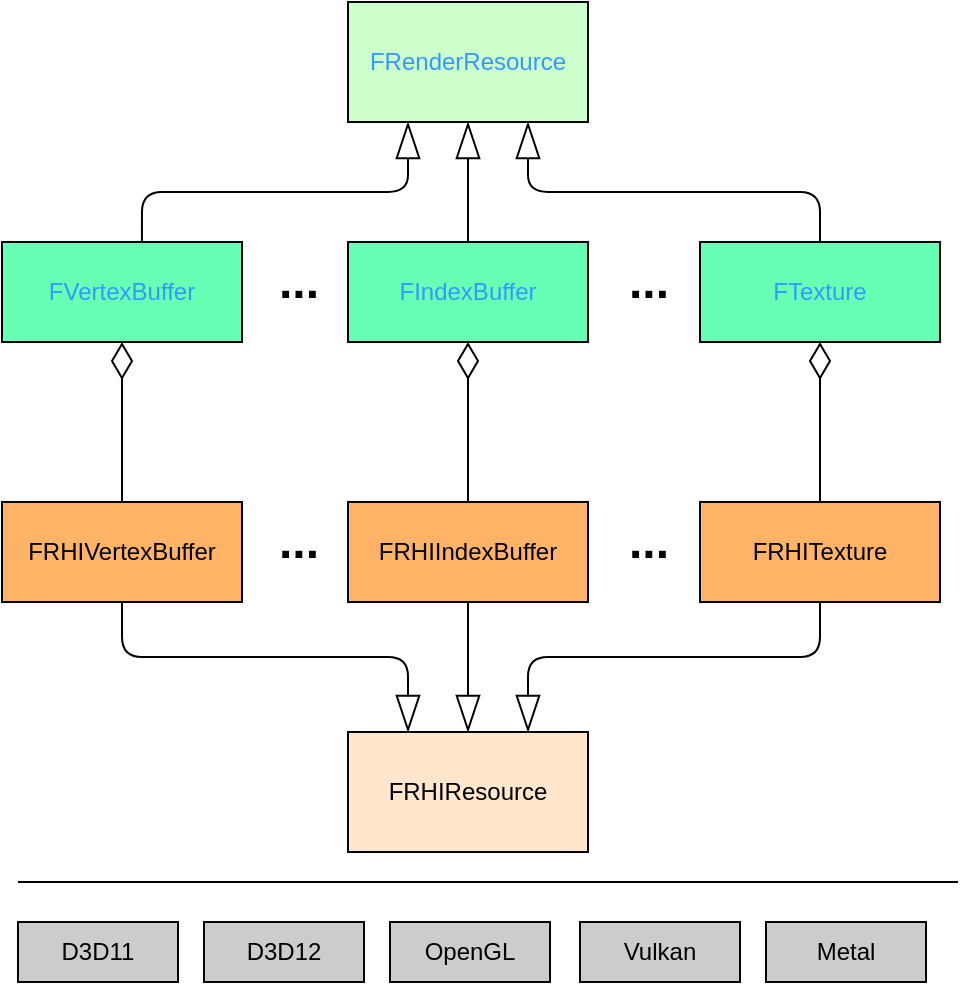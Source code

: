 <mxfile version="15.5.9" type="github">
  <diagram id="nA1KlQu5R7dvw4KN0G8D" name="Page-1">
    <mxGraphModel dx="1422" dy="762" grid="1" gridSize="10" guides="1" tooltips="1" connect="1" arrows="1" fold="1" page="1" pageScale="1" pageWidth="2000" pageHeight="10000" math="0" shadow="0">
      <root>
        <mxCell id="0" />
        <mxCell id="1" parent="0" />
        <mxCell id="SPcnOODWbMuNbma2HMpf-1" value="" style="edgeStyle=orthogonalEdgeStyle;curved=0;sketch=0;orthogonalLoop=1;jettySize=auto;html=1;startArrow=blockThin;startFill=0;endArrow=none;endFill=0;startSize=16;endSize=6;targetPerimeterSpacing=0;" edge="1" parent="1" source="SPcnOODWbMuNbma2HMpf-4" target="SPcnOODWbMuNbma2HMpf-10">
          <mxGeometry relative="1" as="geometry" />
        </mxCell>
        <mxCell id="SPcnOODWbMuNbma2HMpf-2" style="edgeStyle=orthogonalEdgeStyle;curved=0;sketch=0;orthogonalLoop=1;jettySize=auto;html=1;exitX=0.25;exitY=1;exitDx=0;exitDy=0;entryX=0.583;entryY=0.02;entryDx=0;entryDy=0;entryPerimeter=0;startArrow=blockThin;startFill=0;endArrow=none;endFill=0;startSize=16;endSize=6;targetPerimeterSpacing=0;" edge="1" parent="1" source="SPcnOODWbMuNbma2HMpf-4" target="SPcnOODWbMuNbma2HMpf-12">
          <mxGeometry relative="1" as="geometry" />
        </mxCell>
        <mxCell id="SPcnOODWbMuNbma2HMpf-3" style="edgeStyle=orthogonalEdgeStyle;curved=0;sketch=0;orthogonalLoop=1;jettySize=auto;html=1;exitX=0.75;exitY=1;exitDx=0;exitDy=0;startArrow=blockThin;startFill=0;endArrow=none;endFill=0;startSize=16;endSize=6;targetPerimeterSpacing=0;" edge="1" parent="1" source="SPcnOODWbMuNbma2HMpf-4" target="SPcnOODWbMuNbma2HMpf-14">
          <mxGeometry relative="1" as="geometry" />
        </mxCell>
        <mxCell id="SPcnOODWbMuNbma2HMpf-4" value="&lt;font color=&quot;#3399ff&quot;&gt;FRenderResource&lt;/font&gt;" style="whiteSpace=wrap;html=1;fillColor=#CCFFCC;" vertex="1" parent="1">
          <mxGeometry x="653" y="2080" width="120" height="60" as="geometry" />
        </mxCell>
        <mxCell id="SPcnOODWbMuNbma2HMpf-5" value="" style="edgeStyle=orthogonalEdgeStyle;curved=0;sketch=0;orthogonalLoop=1;jettySize=auto;html=1;startArrow=blockThin;startFill=0;endArrow=none;endFill=0;startSize=16;endSize=6;targetPerimeterSpacing=0;" edge="1" parent="1" source="SPcnOODWbMuNbma2HMpf-8" target="SPcnOODWbMuNbma2HMpf-15">
          <mxGeometry relative="1" as="geometry" />
        </mxCell>
        <mxCell id="SPcnOODWbMuNbma2HMpf-6" style="edgeStyle=orthogonalEdgeStyle;curved=0;sketch=0;orthogonalLoop=1;jettySize=auto;html=1;exitX=0.25;exitY=0;exitDx=0;exitDy=0;entryX=0.5;entryY=1;entryDx=0;entryDy=0;startArrow=blockThin;startFill=0;endArrow=none;endFill=0;startSize=16;endSize=6;targetPerimeterSpacing=0;" edge="1" parent="1" source="SPcnOODWbMuNbma2HMpf-8" target="SPcnOODWbMuNbma2HMpf-16">
          <mxGeometry relative="1" as="geometry" />
        </mxCell>
        <mxCell id="SPcnOODWbMuNbma2HMpf-7" style="edgeStyle=orthogonalEdgeStyle;curved=0;sketch=0;orthogonalLoop=1;jettySize=auto;html=1;exitX=0.75;exitY=0;exitDx=0;exitDy=0;entryX=0.5;entryY=1;entryDx=0;entryDy=0;startArrow=blockThin;startFill=0;endArrow=none;endFill=0;startSize=16;endSize=6;targetPerimeterSpacing=0;" edge="1" parent="1" source="SPcnOODWbMuNbma2HMpf-8" target="SPcnOODWbMuNbma2HMpf-17">
          <mxGeometry relative="1" as="geometry" />
        </mxCell>
        <mxCell id="SPcnOODWbMuNbma2HMpf-8" value="FRHIResource" style="whiteSpace=wrap;html=1;fillColor=#FFE6CC;" vertex="1" parent="1">
          <mxGeometry x="653" y="2445" width="120" height="60" as="geometry" />
        </mxCell>
        <mxCell id="SPcnOODWbMuNbma2HMpf-9" value="" style="edgeStyle=orthogonalEdgeStyle;curved=0;sketch=0;orthogonalLoop=1;jettySize=auto;html=1;startArrow=diamondThin;startFill=0;endArrow=none;endFill=0;startSize=16;endSize=6;targetPerimeterSpacing=0;" edge="1" parent="1" source="SPcnOODWbMuNbma2HMpf-10" target="SPcnOODWbMuNbma2HMpf-15">
          <mxGeometry relative="1" as="geometry" />
        </mxCell>
        <mxCell id="SPcnOODWbMuNbma2HMpf-10" value="&lt;font color=&quot;#3399ff&quot;&gt;FIndexBuffer&lt;/font&gt;" style="whiteSpace=wrap;html=1;" vertex="1" parent="1">
          <mxGeometry x="653" y="2200" width="120" height="50" as="geometry" />
        </mxCell>
        <mxCell id="SPcnOODWbMuNbma2HMpf-11" value="" style="edgeStyle=orthogonalEdgeStyle;curved=0;sketch=0;orthogonalLoop=1;jettySize=auto;html=1;startArrow=diamondThin;startFill=0;endArrow=none;endFill=0;startSize=16;endSize=6;targetPerimeterSpacing=0;" edge="1" parent="1" source="SPcnOODWbMuNbma2HMpf-12" target="SPcnOODWbMuNbma2HMpf-16">
          <mxGeometry relative="1" as="geometry" />
        </mxCell>
        <mxCell id="SPcnOODWbMuNbma2HMpf-12" value="&lt;font color=&quot;#3399ff&quot;&gt;FVertexBuffer&lt;/font&gt;" style="whiteSpace=wrap;html=1;fillColor=#66FFB3;" vertex="1" parent="1">
          <mxGeometry x="480" y="2200" width="120" height="50" as="geometry" />
        </mxCell>
        <mxCell id="SPcnOODWbMuNbma2HMpf-13" value="" style="edgeStyle=orthogonalEdgeStyle;curved=0;sketch=0;orthogonalLoop=1;jettySize=auto;html=1;startArrow=diamondThin;startFill=0;endArrow=none;endFill=0;startSize=16;endSize=6;targetPerimeterSpacing=0;" edge="1" parent="1" source="SPcnOODWbMuNbma2HMpf-14" target="SPcnOODWbMuNbma2HMpf-17">
          <mxGeometry relative="1" as="geometry" />
        </mxCell>
        <mxCell id="SPcnOODWbMuNbma2HMpf-14" value="&lt;font color=&quot;#3399ff&quot;&gt;FTexture&lt;/font&gt;" style="whiteSpace=wrap;html=1;fillColor=#66FFB3;" vertex="1" parent="1">
          <mxGeometry x="829" y="2200" width="120" height="50" as="geometry" />
        </mxCell>
        <mxCell id="SPcnOODWbMuNbma2HMpf-15" value="FRHIIndexBuffer" style="whiteSpace=wrap;html=1;fillColor=#FFB366;" vertex="1" parent="1">
          <mxGeometry x="653" y="2330" width="120" height="50" as="geometry" />
        </mxCell>
        <mxCell id="SPcnOODWbMuNbma2HMpf-16" value="FRHIVertexBuffer" style="whiteSpace=wrap;html=1;fillColor=#FFB366;" vertex="1" parent="1">
          <mxGeometry x="480" y="2330" width="120" height="50" as="geometry" />
        </mxCell>
        <mxCell id="SPcnOODWbMuNbma2HMpf-17" value="FRHITexture" style="whiteSpace=wrap;html=1;fillColor=#FFB366;" vertex="1" parent="1">
          <mxGeometry x="829" y="2330" width="120" height="50" as="geometry" />
        </mxCell>
        <mxCell id="SPcnOODWbMuNbma2HMpf-18" value="&lt;font color=&quot;#3399ff&quot;&gt;FIndexBuffer&lt;/font&gt;" style="whiteSpace=wrap;html=1;fillColor=#66FFB3;" vertex="1" parent="1">
          <mxGeometry x="653" y="2200" width="120" height="50" as="geometry" />
        </mxCell>
        <mxCell id="SPcnOODWbMuNbma2HMpf-19" value="" style="endArrow=none;html=1;sketch=0;startSize=16;endSize=6;targetPerimeterSpacing=0;curved=0;" edge="1" parent="1">
          <mxGeometry width="50" height="50" relative="1" as="geometry">
            <mxPoint x="488" y="2520" as="sourcePoint" />
            <mxPoint x="958" y="2520" as="targetPoint" />
          </mxGeometry>
        </mxCell>
        <mxCell id="SPcnOODWbMuNbma2HMpf-20" value="D3D11" style="whiteSpace=wrap;html=1;fillColor=#CCCCCC;" vertex="1" parent="1">
          <mxGeometry x="488" y="2540" width="80" height="30" as="geometry" />
        </mxCell>
        <mxCell id="SPcnOODWbMuNbma2HMpf-21" value="OpenGL" style="whiteSpace=wrap;html=1;fillColor=#CCCCCC;" vertex="1" parent="1">
          <mxGeometry x="674" y="2540" width="80" height="30" as="geometry" />
        </mxCell>
        <mxCell id="SPcnOODWbMuNbma2HMpf-22" value="Vulkan" style="whiteSpace=wrap;html=1;fillColor=#CCCCCC;" vertex="1" parent="1">
          <mxGeometry x="769" y="2540" width="80" height="30" as="geometry" />
        </mxCell>
        <mxCell id="SPcnOODWbMuNbma2HMpf-23" value="Metal" style="whiteSpace=wrap;html=1;fillColor=#CCCCCC;" vertex="1" parent="1">
          <mxGeometry x="862" y="2540" width="80" height="30" as="geometry" />
        </mxCell>
        <mxCell id="SPcnOODWbMuNbma2HMpf-24" value="D3D12" style="whiteSpace=wrap;html=1;fillColor=#CCCCCC;" vertex="1" parent="1">
          <mxGeometry x="581" y="2540" width="80" height="30" as="geometry" />
        </mxCell>
        <mxCell id="SPcnOODWbMuNbma2HMpf-25" value="&lt;font style=&quot;font-size: 24px&quot; color=&quot;#000000&quot;&gt;&lt;b&gt;...&lt;/b&gt;&lt;/font&gt;" style="text;html=1;align=center;verticalAlign=middle;resizable=0;points=[];autosize=1;strokeColor=none;fillColor=none;fontColor=#3399FF;" vertex="1" parent="1">
          <mxGeometry x="608" y="2210" width="40" height="20" as="geometry" />
        </mxCell>
        <mxCell id="SPcnOODWbMuNbma2HMpf-26" value="&lt;font style=&quot;font-size: 24px&quot; color=&quot;#000000&quot;&gt;&lt;b&gt;...&lt;/b&gt;&lt;/font&gt;" style="text;html=1;align=center;verticalAlign=middle;resizable=0;points=[];autosize=1;strokeColor=none;fillColor=none;fontColor=#3399FF;" vertex="1" parent="1">
          <mxGeometry x="783" y="2340" width="40" height="20" as="geometry" />
        </mxCell>
        <mxCell id="SPcnOODWbMuNbma2HMpf-27" value="&lt;font style=&quot;font-size: 24px&quot; color=&quot;#000000&quot;&gt;&lt;b&gt;...&lt;/b&gt;&lt;/font&gt;" style="text;html=1;align=center;verticalAlign=middle;resizable=0;points=[];autosize=1;strokeColor=none;fillColor=none;fontColor=#3399FF;" vertex="1" parent="1">
          <mxGeometry x="608" y="2340" width="40" height="20" as="geometry" />
        </mxCell>
        <mxCell id="SPcnOODWbMuNbma2HMpf-28" value="&lt;font style=&quot;font-size: 24px&quot; color=&quot;#000000&quot;&gt;&lt;b&gt;...&lt;/b&gt;&lt;/font&gt;" style="text;html=1;align=center;verticalAlign=middle;resizable=0;points=[];autosize=1;strokeColor=none;fillColor=none;fontColor=#3399FF;" vertex="1" parent="1">
          <mxGeometry x="783" y="2210" width="40" height="20" as="geometry" />
        </mxCell>
      </root>
    </mxGraphModel>
  </diagram>
</mxfile>

